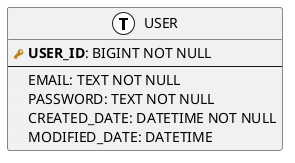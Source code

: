 @startuml "Cloud Drive - database"

!define pk(x) <b><color:#b8861b><&key></color> x</b>
!define fk(x) <color:#aaaaaa><&key></color> x
!define column(x) <color:#efefef><&media-record></color> x
!define table(x) entity x << (T, white) >>


table(USER) {
    pk(USER_ID): BIGINT NOT NULL
    --
    column(EMAIL): TEXT NOT NULL
    column(PASSWORD): TEXT NOT NULL
    column(CREATED_DATE): DATETIME NOT NULL
    column(MODIFIED_DATE): DATETIME
}

@enduml